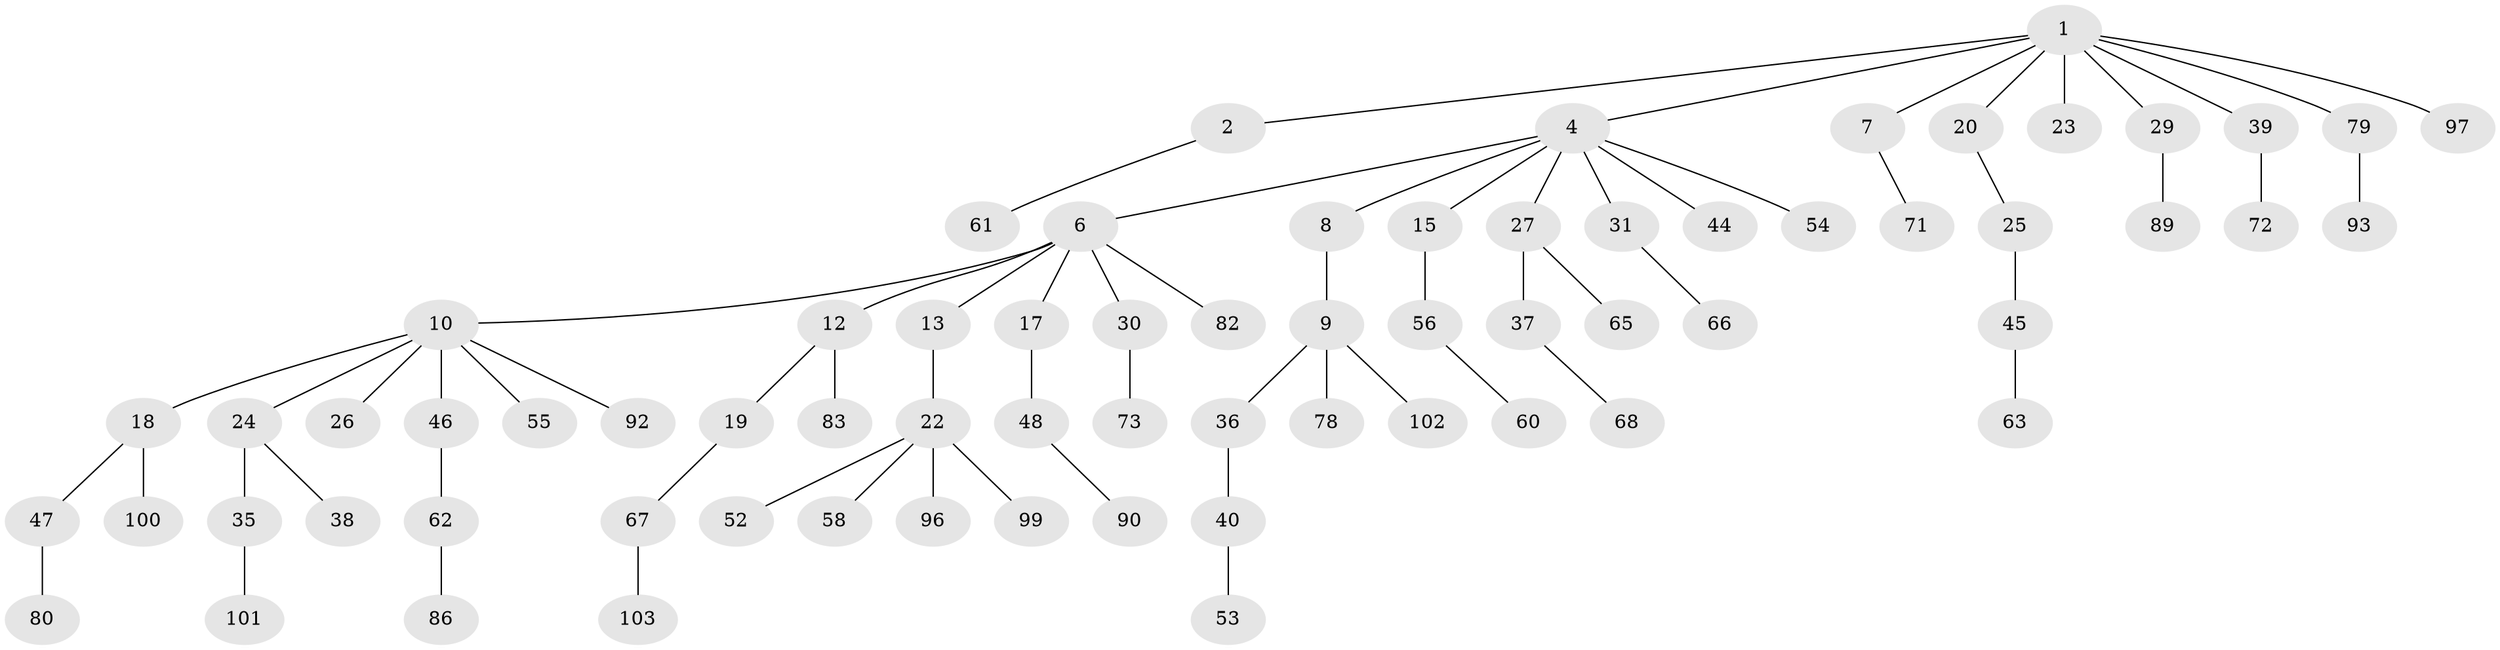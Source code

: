 // original degree distribution, {5: 0.038834951456310676, 2: 0.3106796116504854, 6: 0.019417475728155338, 4: 0.04854368932038835, 3: 0.13592233009708737, 1: 0.44660194174757284}
// Generated by graph-tools (version 1.1) at 2025/42/03/06/25 10:42:03]
// undirected, 69 vertices, 68 edges
graph export_dot {
graph [start="1"]
  node [color=gray90,style=filled];
  1 [super="+3"];
  2 [super="+57"];
  4 [super="+5"];
  6 [super="+11"];
  7;
  8 [super="+21"];
  9 [super="+16"];
  10 [super="+14"];
  12 [super="+95"];
  13;
  15 [super="+50"];
  17 [super="+33"];
  18 [super="+32"];
  19 [super="+75"];
  20;
  22 [super="+43"];
  23;
  24 [super="+28"];
  25 [super="+34"];
  26;
  27 [super="+51"];
  29;
  30;
  31 [super="+77"];
  35 [super="+41"];
  36;
  37 [super="+42"];
  38;
  39;
  40 [super="+49"];
  44;
  45;
  46;
  47;
  48 [super="+59"];
  52 [super="+69"];
  53 [super="+64"];
  54;
  55 [super="+70"];
  56 [super="+74"];
  58;
  60 [super="+94"];
  61;
  62 [super="+84"];
  63 [super="+88"];
  65 [super="+81"];
  66;
  67 [super="+76"];
  68 [super="+98"];
  71;
  72 [super="+87"];
  73;
  78;
  79 [super="+85"];
  80;
  82;
  83;
  86;
  89;
  90 [super="+91"];
  92;
  93;
  96;
  97;
  99;
  100;
  101;
  102;
  103;
  1 -- 2;
  1 -- 7;
  1 -- 23;
  1 -- 39;
  1 -- 97;
  1 -- 4;
  1 -- 20;
  1 -- 29;
  1 -- 79;
  2 -- 61;
  4 -- 6;
  4 -- 15;
  4 -- 27;
  4 -- 54;
  4 -- 8;
  4 -- 44;
  4 -- 31;
  6 -- 10;
  6 -- 13;
  6 -- 30;
  6 -- 17;
  6 -- 82;
  6 -- 12;
  7 -- 71;
  8 -- 9;
  9 -- 36;
  9 -- 78;
  9 -- 102;
  10 -- 18;
  10 -- 92;
  10 -- 26;
  10 -- 55;
  10 -- 24;
  10 -- 46;
  12 -- 19;
  12 -- 83;
  13 -- 22;
  15 -- 56;
  17 -- 48;
  18 -- 47;
  18 -- 100;
  19 -- 67;
  20 -- 25;
  22 -- 58;
  22 -- 99;
  22 -- 96;
  22 -- 52;
  24 -- 38;
  24 -- 35;
  25 -- 45;
  27 -- 37;
  27 -- 65;
  29 -- 89;
  30 -- 73;
  31 -- 66;
  35 -- 101;
  36 -- 40;
  37 -- 68;
  39 -- 72;
  40 -- 53;
  45 -- 63;
  46 -- 62;
  47 -- 80;
  48 -- 90;
  56 -- 60;
  62 -- 86;
  67 -- 103;
  79 -- 93;
}
